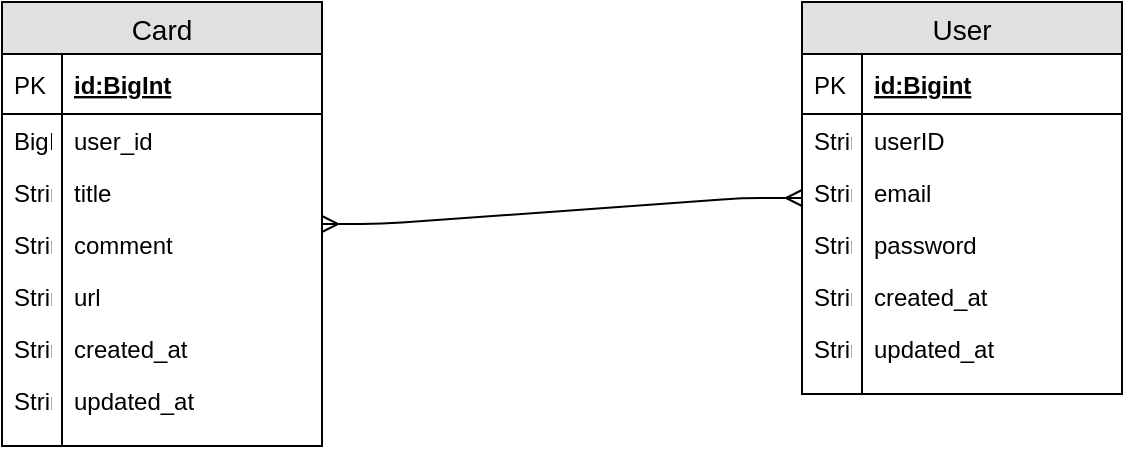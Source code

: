 <mxfile pages="1" version="11.2.3" type="device"><diagram id="p3M6OcRHENb-EbQylqT2" name="1 oldal"><mxGraphModel dx="946" dy="567" grid="1" gridSize="10" guides="1" tooltips="1" connect="1" arrows="1" fold="1" page="1" pageScale="1" pageWidth="827" pageHeight="1169" math="0" shadow="0"><root><mxCell id="0"/><mxCell id="1" parent="0"/><mxCell id="mCwch6XeB8AOmotk1CDI-1" value="Card" style="swimlane;fontStyle=0;childLayout=stackLayout;horizontal=1;startSize=26;fillColor=#e0e0e0;horizontalStack=0;resizeParent=1;resizeParentMax=0;resizeLast=0;collapsible=1;marginBottom=0;swimlaneFillColor=#ffffff;align=center;fontSize=14;" parent="1" vertex="1"><mxGeometry x="80" y="76" width="160" height="222" as="geometry"/></mxCell><mxCell id="mCwch6XeB8AOmotk1CDI-2" value="id:BigInt" style="shape=partialRectangle;top=0;left=0;right=0;bottom=1;align=left;verticalAlign=middle;fillColor=none;spacingLeft=34;spacingRight=4;overflow=hidden;rotatable=0;points=[[0,0.5],[1,0.5]];portConstraint=eastwest;dropTarget=0;fontStyle=5;fontSize=12;" parent="mCwch6XeB8AOmotk1CDI-1" vertex="1"><mxGeometry y="26" width="160" height="30" as="geometry"/></mxCell><mxCell id="mCwch6XeB8AOmotk1CDI-3" value="PK" style="shape=partialRectangle;top=0;left=0;bottom=0;fillColor=none;align=left;verticalAlign=middle;spacingLeft=4;spacingRight=4;overflow=hidden;rotatable=0;points=[];portConstraint=eastwest;part=1;fontSize=12;" parent="mCwch6XeB8AOmotk1CDI-2" vertex="1" connectable="0"><mxGeometry width="30" height="30" as="geometry"/></mxCell><mxCell id="H5kHoEMCKSrv5nc_vOK2-1" value="user_id" style="shape=partialRectangle;top=0;left=0;right=0;bottom=0;align=left;verticalAlign=top;fillColor=none;spacingLeft=34;spacingRight=4;overflow=hidden;rotatable=0;points=[[0,0.5],[1,0.5]];portConstraint=eastwest;dropTarget=0;fontSize=12;" parent="mCwch6XeB8AOmotk1CDI-1" vertex="1"><mxGeometry y="56" width="160" height="26" as="geometry"/></mxCell><mxCell id="H5kHoEMCKSrv5nc_vOK2-2" value="BigInt" style="shape=partialRectangle;top=0;left=0;bottom=0;fillColor=none;align=left;verticalAlign=top;spacingLeft=4;spacingRight=4;overflow=hidden;rotatable=0;points=[];portConstraint=eastwest;part=1;fontSize=12;" parent="H5kHoEMCKSrv5nc_vOK2-1" vertex="1" connectable="0"><mxGeometry width="30" height="26" as="geometry"/></mxCell><mxCell id="mCwch6XeB8AOmotk1CDI-4" value="title" style="shape=partialRectangle;top=0;left=0;right=0;bottom=0;align=left;verticalAlign=top;fillColor=none;spacingLeft=34;spacingRight=4;overflow=hidden;rotatable=0;points=[[0,0.5],[1,0.5]];portConstraint=eastwest;dropTarget=0;fontSize=12;" parent="mCwch6XeB8AOmotk1CDI-1" vertex="1"><mxGeometry y="82" width="160" height="26" as="geometry"/></mxCell><mxCell id="mCwch6XeB8AOmotk1CDI-5" value="String" style="shape=partialRectangle;top=0;left=0;bottom=0;fillColor=none;align=left;verticalAlign=top;spacingLeft=4;spacingRight=4;overflow=hidden;rotatable=0;points=[];portConstraint=eastwest;part=1;fontSize=12;" parent="mCwch6XeB8AOmotk1CDI-4" vertex="1" connectable="0"><mxGeometry width="30" height="26" as="geometry"/></mxCell><mxCell id="mCwch6XeB8AOmotk1CDI-6" value="comment" style="shape=partialRectangle;top=0;left=0;right=0;bottom=0;align=left;verticalAlign=top;fillColor=none;spacingLeft=34;spacingRight=4;overflow=hidden;rotatable=0;points=[[0,0.5],[1,0.5]];portConstraint=eastwest;dropTarget=0;fontSize=12;" parent="mCwch6XeB8AOmotk1CDI-1" vertex="1"><mxGeometry y="108" width="160" height="26" as="geometry"/></mxCell><mxCell id="mCwch6XeB8AOmotk1CDI-7" value="String" style="shape=partialRectangle;top=0;left=0;bottom=0;fillColor=none;align=left;verticalAlign=top;spacingLeft=4;spacingRight=4;overflow=hidden;rotatable=0;points=[];portConstraint=eastwest;part=1;fontSize=12;" parent="mCwch6XeB8AOmotk1CDI-6" vertex="1" connectable="0"><mxGeometry width="30" height="26" as="geometry"/></mxCell><mxCell id="mCwch6XeB8AOmotk1CDI-8" value="url" style="shape=partialRectangle;top=0;left=0;right=0;bottom=0;align=left;verticalAlign=top;fillColor=none;spacingLeft=34;spacingRight=4;overflow=hidden;rotatable=0;points=[[0,0.5],[1,0.5]];portConstraint=eastwest;dropTarget=0;fontSize=12;" parent="mCwch6XeB8AOmotk1CDI-1" vertex="1"><mxGeometry y="134" width="160" height="26" as="geometry"/></mxCell><mxCell id="mCwch6XeB8AOmotk1CDI-9" value="String" style="shape=partialRectangle;top=0;left=0;bottom=0;fillColor=none;align=left;verticalAlign=top;spacingLeft=4;spacingRight=4;overflow=hidden;rotatable=0;points=[];portConstraint=eastwest;part=1;fontSize=12;" parent="mCwch6XeB8AOmotk1CDI-8" vertex="1" connectable="0"><mxGeometry width="30" height="26" as="geometry"/></mxCell><mxCell id="dornEFPs6hv8cf5hUunY-5" value="created_at" style="shape=partialRectangle;top=0;left=0;right=0;bottom=0;align=left;verticalAlign=top;fillColor=none;spacingLeft=34;spacingRight=4;overflow=hidden;rotatable=0;points=[[0,0.5],[1,0.5]];portConstraint=eastwest;dropTarget=0;fontSize=12;" vertex="1" parent="mCwch6XeB8AOmotk1CDI-1"><mxGeometry y="160" width="160" height="26" as="geometry"/></mxCell><mxCell id="dornEFPs6hv8cf5hUunY-6" value="String" style="shape=partialRectangle;top=0;left=0;bottom=0;fillColor=none;align=left;verticalAlign=top;spacingLeft=4;spacingRight=4;overflow=hidden;rotatable=0;points=[];portConstraint=eastwest;part=1;fontSize=12;" vertex="1" connectable="0" parent="dornEFPs6hv8cf5hUunY-5"><mxGeometry width="30" height="26" as="geometry"/></mxCell><mxCell id="dornEFPs6hv8cf5hUunY-7" value="updated_at" style="shape=partialRectangle;top=0;left=0;right=0;bottom=0;align=left;verticalAlign=top;fillColor=none;spacingLeft=34;spacingRight=4;overflow=hidden;rotatable=0;points=[[0,0.5],[1,0.5]];portConstraint=eastwest;dropTarget=0;fontSize=12;" vertex="1" parent="mCwch6XeB8AOmotk1CDI-1"><mxGeometry y="186" width="160" height="26" as="geometry"/></mxCell><mxCell id="dornEFPs6hv8cf5hUunY-8" value="String" style="shape=partialRectangle;top=0;left=0;bottom=0;fillColor=none;align=left;verticalAlign=top;spacingLeft=4;spacingRight=4;overflow=hidden;rotatable=0;points=[];portConstraint=eastwest;part=1;fontSize=12;" vertex="1" connectable="0" parent="dornEFPs6hv8cf5hUunY-7"><mxGeometry width="30" height="26" as="geometry"/></mxCell><mxCell id="mCwch6XeB8AOmotk1CDI-10" value="" style="shape=partialRectangle;top=0;left=0;right=0;bottom=0;align=left;verticalAlign=top;fillColor=none;spacingLeft=34;spacingRight=4;overflow=hidden;rotatable=0;points=[[0,0.5],[1,0.5]];portConstraint=eastwest;dropTarget=0;fontSize=12;" parent="mCwch6XeB8AOmotk1CDI-1" vertex="1"><mxGeometry y="212" width="160" height="10" as="geometry"/></mxCell><mxCell id="mCwch6XeB8AOmotk1CDI-11" value="" style="shape=partialRectangle;top=0;left=0;bottom=0;fillColor=none;align=left;verticalAlign=top;spacingLeft=4;spacingRight=4;overflow=hidden;rotatable=0;points=[];portConstraint=eastwest;part=1;fontSize=12;" parent="mCwch6XeB8AOmotk1CDI-10" vertex="1" connectable="0"><mxGeometry width="30" height="10" as="geometry"/></mxCell><mxCell id="mCwch6XeB8AOmotk1CDI-12" value="User" style="swimlane;fontStyle=0;childLayout=stackLayout;horizontal=1;startSize=26;fillColor=#e0e0e0;horizontalStack=0;resizeParent=1;resizeParentMax=0;resizeLast=0;collapsible=1;marginBottom=0;swimlaneFillColor=#ffffff;align=center;fontSize=14;" parent="1" vertex="1"><mxGeometry x="480" y="76" width="160" height="196" as="geometry"/></mxCell><mxCell id="mCwch6XeB8AOmotk1CDI-13" value="id:Bigint" style="shape=partialRectangle;top=0;left=0;right=0;bottom=1;align=left;verticalAlign=middle;fillColor=none;spacingLeft=34;spacingRight=4;overflow=hidden;rotatable=0;points=[[0,0.5],[1,0.5]];portConstraint=eastwest;dropTarget=0;fontStyle=5;fontSize=12;" parent="mCwch6XeB8AOmotk1CDI-12" vertex="1"><mxGeometry y="26" width="160" height="30" as="geometry"/></mxCell><mxCell id="mCwch6XeB8AOmotk1CDI-14" value="PK" style="shape=partialRectangle;top=0;left=0;bottom=0;fillColor=none;align=left;verticalAlign=middle;spacingLeft=4;spacingRight=4;overflow=hidden;rotatable=0;points=[];portConstraint=eastwest;part=1;fontSize=12;" parent="mCwch6XeB8AOmotk1CDI-13" vertex="1" connectable="0"><mxGeometry width="30" height="30" as="geometry"/></mxCell><mxCell id="mCwch6XeB8AOmotk1CDI-15" value="userID" style="shape=partialRectangle;top=0;left=0;right=0;bottom=0;align=left;verticalAlign=top;fillColor=none;spacingLeft=34;spacingRight=4;overflow=hidden;rotatable=0;points=[[0,0.5],[1,0.5]];portConstraint=eastwest;dropTarget=0;fontSize=12;" parent="mCwch6XeB8AOmotk1CDI-12" vertex="1"><mxGeometry y="56" width="160" height="26" as="geometry"/></mxCell><mxCell id="mCwch6XeB8AOmotk1CDI-16" value="String" style="shape=partialRectangle;top=0;left=0;bottom=0;fillColor=none;align=left;verticalAlign=top;spacingLeft=4;spacingRight=4;overflow=hidden;rotatable=0;points=[];portConstraint=eastwest;part=1;fontSize=12;" parent="mCwch6XeB8AOmotk1CDI-15" vertex="1" connectable="0"><mxGeometry width="30" height="26" as="geometry"/></mxCell><mxCell id="mCwch6XeB8AOmotk1CDI-17" value="email" style="shape=partialRectangle;top=0;left=0;right=0;bottom=0;align=left;verticalAlign=top;fillColor=none;spacingLeft=34;spacingRight=4;overflow=hidden;rotatable=0;points=[[0,0.5],[1,0.5]];portConstraint=eastwest;dropTarget=0;fontSize=12;" parent="mCwch6XeB8AOmotk1CDI-12" vertex="1"><mxGeometry y="82" width="160" height="26" as="geometry"/></mxCell><mxCell id="mCwch6XeB8AOmotk1CDI-18" value="String" style="shape=partialRectangle;top=0;left=0;bottom=0;fillColor=none;align=left;verticalAlign=top;spacingLeft=4;spacingRight=4;overflow=hidden;rotatable=0;points=[];portConstraint=eastwest;part=1;fontSize=12;" parent="mCwch6XeB8AOmotk1CDI-17" vertex="1" connectable="0"><mxGeometry width="30" height="26" as="geometry"/></mxCell><mxCell id="mCwch6XeB8AOmotk1CDI-19" value="password" style="shape=partialRectangle;top=0;left=0;right=0;bottom=0;align=left;verticalAlign=top;fillColor=none;spacingLeft=34;spacingRight=4;overflow=hidden;rotatable=0;points=[[0,0.5],[1,0.5]];portConstraint=eastwest;dropTarget=0;fontSize=12;" parent="mCwch6XeB8AOmotk1CDI-12" vertex="1"><mxGeometry y="108" width="160" height="26" as="geometry"/></mxCell><mxCell id="mCwch6XeB8AOmotk1CDI-20" value="String" style="shape=partialRectangle;top=0;left=0;bottom=0;fillColor=none;align=left;verticalAlign=top;spacingLeft=4;spacingRight=4;overflow=hidden;rotatable=0;points=[];portConstraint=eastwest;part=1;fontSize=12;" parent="mCwch6XeB8AOmotk1CDI-19" vertex="1" connectable="0"><mxGeometry width="30" height="26" as="geometry"/></mxCell><mxCell id="dornEFPs6hv8cf5hUunY-1" value="created_at" style="shape=partialRectangle;top=0;left=0;right=0;bottom=0;align=left;verticalAlign=top;fillColor=none;spacingLeft=34;spacingRight=4;overflow=hidden;rotatable=0;points=[[0,0.5],[1,0.5]];portConstraint=eastwest;dropTarget=0;fontSize=12;" vertex="1" parent="mCwch6XeB8AOmotk1CDI-12"><mxGeometry y="134" width="160" height="26" as="geometry"/></mxCell><mxCell id="dornEFPs6hv8cf5hUunY-2" value="String" style="shape=partialRectangle;top=0;left=0;bottom=0;fillColor=none;align=left;verticalAlign=top;spacingLeft=4;spacingRight=4;overflow=hidden;rotatable=0;points=[];portConstraint=eastwest;part=1;fontSize=12;" vertex="1" connectable="0" parent="dornEFPs6hv8cf5hUunY-1"><mxGeometry width="30" height="26" as="geometry"/></mxCell><mxCell id="dornEFPs6hv8cf5hUunY-3" value="updated_at" style="shape=partialRectangle;top=0;left=0;right=0;bottom=0;align=left;verticalAlign=top;fillColor=none;spacingLeft=34;spacingRight=4;overflow=hidden;rotatable=0;points=[[0,0.5],[1,0.5]];portConstraint=eastwest;dropTarget=0;fontSize=12;" vertex="1" parent="mCwch6XeB8AOmotk1CDI-12"><mxGeometry y="160" width="160" height="26" as="geometry"/></mxCell><mxCell id="dornEFPs6hv8cf5hUunY-4" value="String" style="shape=partialRectangle;top=0;left=0;bottom=0;fillColor=none;align=left;verticalAlign=top;spacingLeft=4;spacingRight=4;overflow=hidden;rotatable=0;points=[];portConstraint=eastwest;part=1;fontSize=12;" vertex="1" connectable="0" parent="dornEFPs6hv8cf5hUunY-3"><mxGeometry width="30" height="26" as="geometry"/></mxCell><mxCell id="mCwch6XeB8AOmotk1CDI-21" value="" style="shape=partialRectangle;top=0;left=0;right=0;bottom=0;align=left;verticalAlign=top;fillColor=none;spacingLeft=34;spacingRight=4;overflow=hidden;rotatable=0;points=[[0,0.5],[1,0.5]];portConstraint=eastwest;dropTarget=0;fontSize=12;" parent="mCwch6XeB8AOmotk1CDI-12" vertex="1"><mxGeometry y="186" width="160" height="10" as="geometry"/></mxCell><mxCell id="mCwch6XeB8AOmotk1CDI-22" value="" style="shape=partialRectangle;top=0;left=0;bottom=0;fillColor=none;align=left;verticalAlign=top;spacingLeft=4;spacingRight=4;overflow=hidden;rotatable=0;points=[];portConstraint=eastwest;part=1;fontSize=12;" parent="mCwch6XeB8AOmotk1CDI-21" vertex="1" connectable="0"><mxGeometry width="30" height="10" as="geometry"/></mxCell><mxCell id="mCwch6XeB8AOmotk1CDI-23" value="" style="edgeStyle=entityRelationEdgeStyle;fontSize=12;html=1;endArrow=ERmany;startArrow=ERmany;" parent="1" source="mCwch6XeB8AOmotk1CDI-1" target="mCwch6XeB8AOmotk1CDI-12" edge="1"><mxGeometry width="100" height="100" relative="1" as="geometry"><mxPoint x="240" y="240" as="sourcePoint"/><mxPoint x="340" y="140" as="targetPoint"/></mxGeometry></mxCell></root></mxGraphModel></diagram></mxfile>